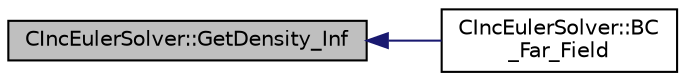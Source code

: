 digraph "CIncEulerSolver::GetDensity_Inf"
{
  edge [fontname="Helvetica",fontsize="10",labelfontname="Helvetica",labelfontsize="10"];
  node [fontname="Helvetica",fontsize="10",shape=record];
  rankdir="LR";
  Node964 [label="CIncEulerSolver::GetDensity_Inf",height=0.2,width=0.4,color="black", fillcolor="grey75", style="filled", fontcolor="black"];
  Node964 -> Node965 [dir="back",color="midnightblue",fontsize="10",style="solid",fontname="Helvetica"];
  Node965 [label="CIncEulerSolver::BC\l_Far_Field",height=0.2,width=0.4,color="black", fillcolor="white", style="filled",URL="$class_c_inc_euler_solver.html#abd738a529f7f77c97587c6785b0f40d3",tooltip="Impose the far-field boundary condition using characteristics. "];
}
